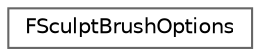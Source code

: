 digraph "Graphical Class Hierarchy"
{
 // INTERACTIVE_SVG=YES
 // LATEX_PDF_SIZE
  bgcolor="transparent";
  edge [fontname=Helvetica,fontsize=10,labelfontname=Helvetica,labelfontsize=10];
  node [fontname=Helvetica,fontsize=10,shape=box,height=0.2,width=0.4];
  rankdir="LR";
  Node0 [id="Node000000",label="FSculptBrushOptions",height=0.2,width=0.4,color="grey40", fillcolor="white", style="filled",URL="$d4/d3d/structFSculptBrushOptions.html",tooltip=" "];
}
